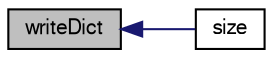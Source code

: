 digraph "writeDict"
{
  bgcolor="transparent";
  edge [fontname="FreeSans",fontsize="10",labelfontname="FreeSans",labelfontsize="10"];
  node [fontname="FreeSans",fontsize="10",shape=record];
  rankdir="LR";
  Node111 [label="writeDict",height=0.2,width=0.4,color="black", fillcolor="grey75", style="filled", fontcolor="black"];
  Node111 -> Node112 [dir="back",color="midnightblue",fontsize="10",style="solid",fontname="FreeSans"];
  Node112 [label="size",height=0.2,width=0.4,color="black",URL="$a30590.html#a0eab0e27c1d6263d45205b01fbaeb648",tooltip="Return size of this patch in the polyMesh face list. "];
}
